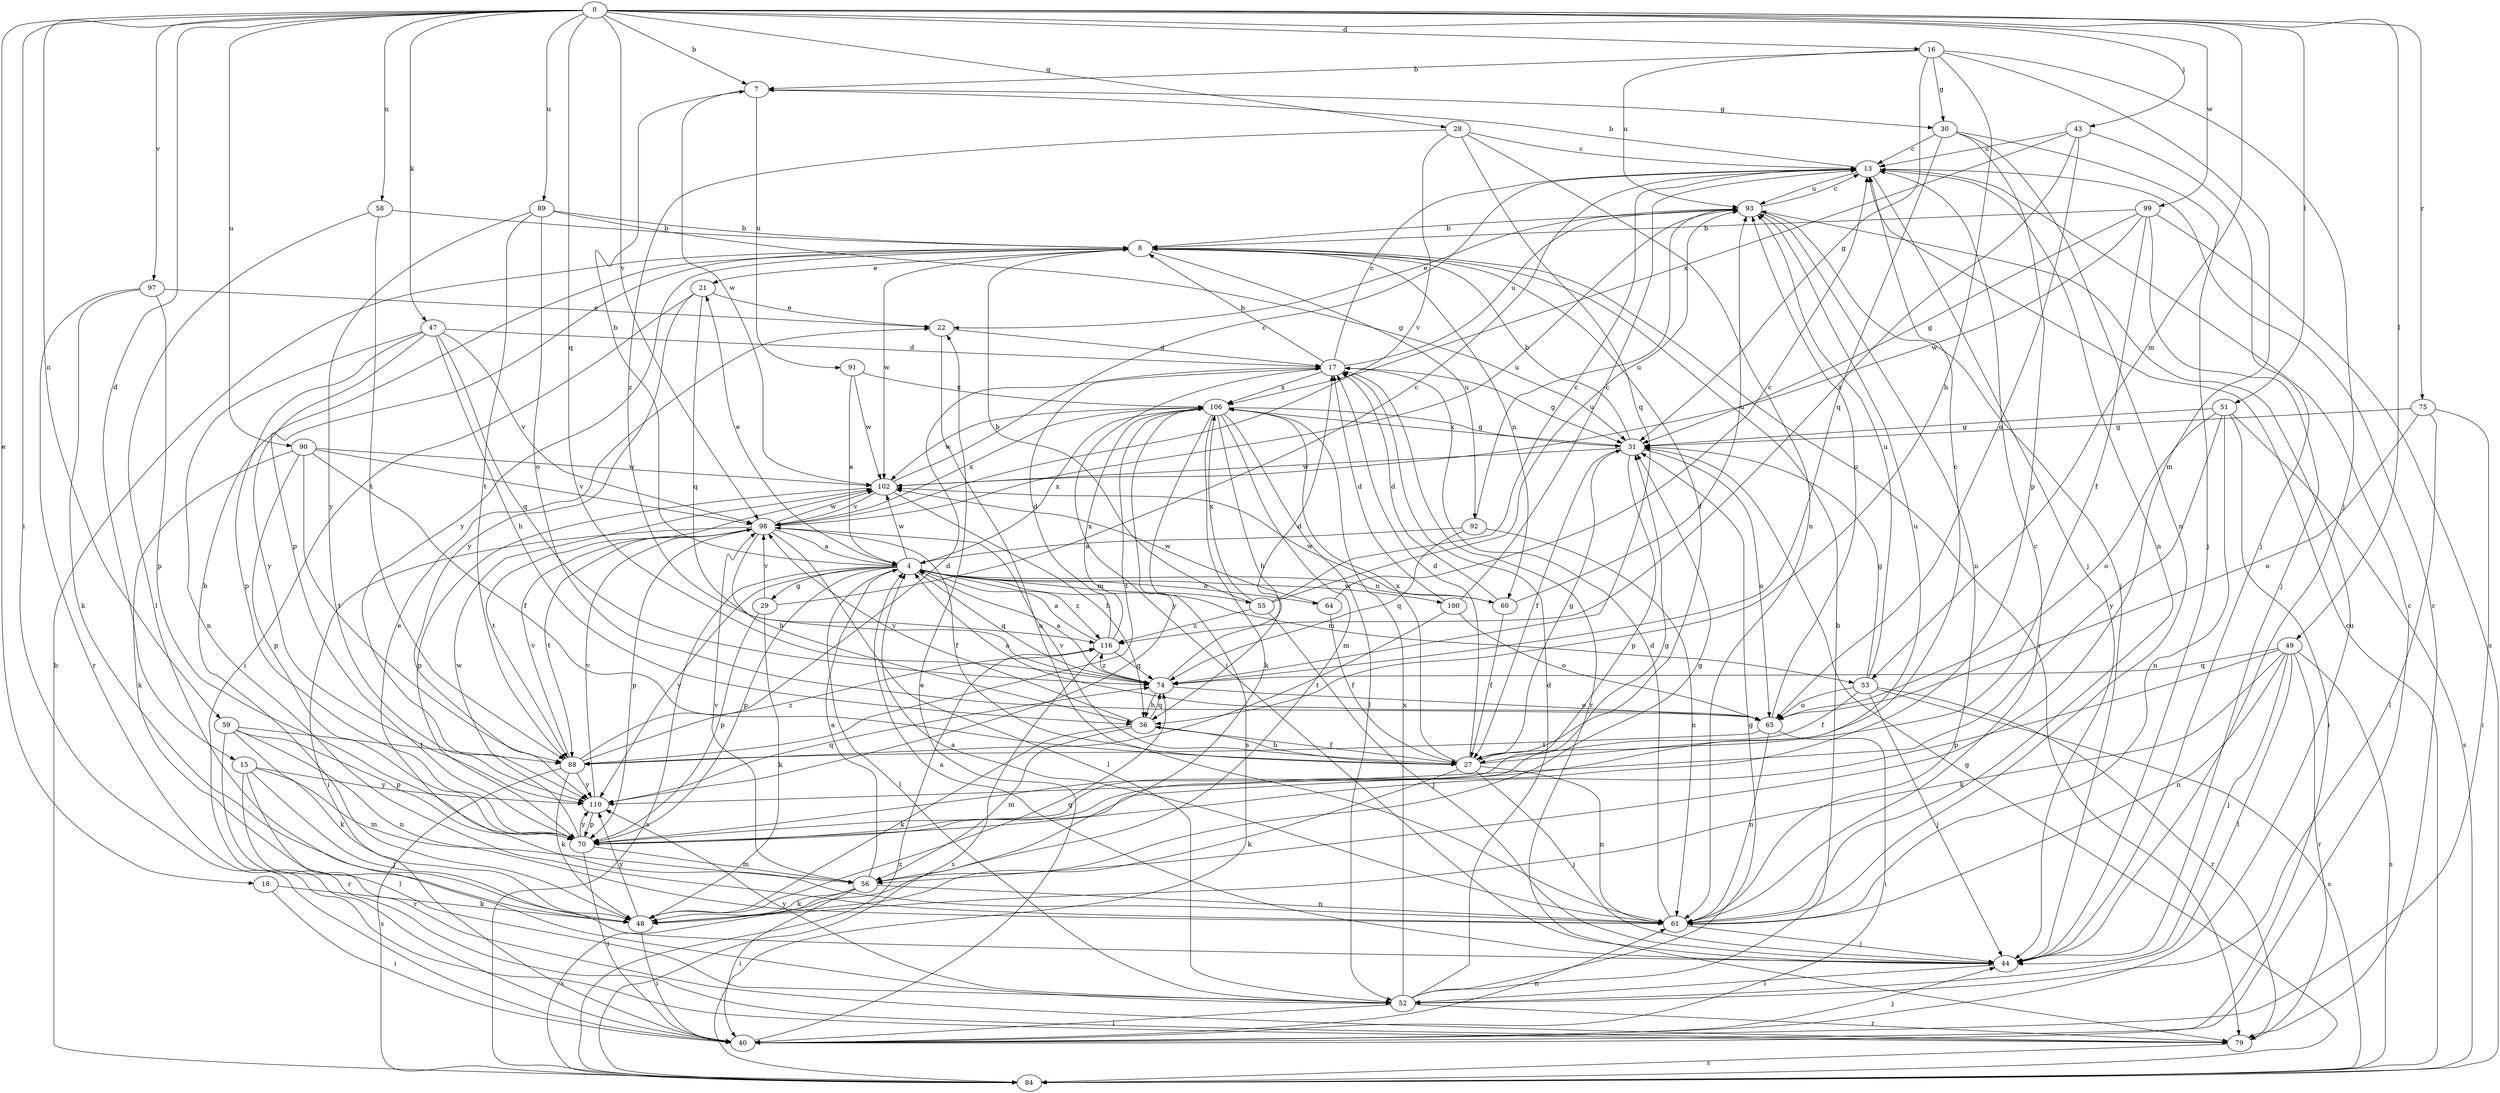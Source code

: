 strict digraph  {
0;
4;
7;
8;
13;
15;
16;
17;
18;
21;
22;
27;
28;
29;
30;
31;
36;
40;
43;
44;
47;
48;
49;
51;
52;
53;
55;
56;
58;
59;
60;
61;
64;
65;
70;
74;
75;
79;
84;
88;
89;
90;
91;
92;
93;
97;
98;
99;
100;
102;
106;
110;
116;
0 -> 7  [label=b];
0 -> 15  [label=d];
0 -> 16  [label=d];
0 -> 18  [label=e];
0 -> 28  [label=g];
0 -> 40  [label=i];
0 -> 43  [label=j];
0 -> 47  [label=k];
0 -> 49  [label=l];
0 -> 51  [label=l];
0 -> 53  [label=m];
0 -> 58  [label=n];
0 -> 59  [label=n];
0 -> 74  [label=q];
0 -> 75  [label=r];
0 -> 89  [label=u];
0 -> 90  [label=u];
0 -> 97  [label=v];
0 -> 98  [label=v];
0 -> 99  [label=w];
4 -> 7  [label=b];
4 -> 21  [label=e];
4 -> 29  [label=g];
4 -> 52  [label=l];
4 -> 53  [label=m];
4 -> 55  [label=m];
4 -> 60  [label=n];
4 -> 64  [label=o];
4 -> 70  [label=p];
4 -> 74  [label=q];
4 -> 84  [label=s];
4 -> 100  [label=w];
4 -> 102  [label=w];
4 -> 106  [label=x];
4 -> 110  [label=y];
4 -> 116  [label=z];
7 -> 30  [label=g];
7 -> 91  [label=u];
7 -> 102  [label=w];
8 -> 21  [label=e];
8 -> 27  [label=f];
8 -> 60  [label=n];
8 -> 70  [label=p];
8 -> 79  [label=r];
8 -> 92  [label=u];
8 -> 102  [label=w];
8 -> 110  [label=y];
13 -> 7  [label=b];
13 -> 44  [label=j];
13 -> 61  [label=n];
13 -> 79  [label=r];
13 -> 93  [label=u];
15 -> 44  [label=j];
15 -> 52  [label=l];
15 -> 56  [label=m];
15 -> 79  [label=r];
15 -> 110  [label=y];
16 -> 7  [label=b];
16 -> 30  [label=g];
16 -> 31  [label=g];
16 -> 36  [label=h];
16 -> 44  [label=j];
16 -> 56  [label=m];
16 -> 93  [label=u];
17 -> 8  [label=b];
17 -> 13  [label=c];
17 -> 31  [label=g];
17 -> 44  [label=j];
17 -> 79  [label=r];
17 -> 93  [label=u];
17 -> 106  [label=x];
18 -> 40  [label=i];
18 -> 48  [label=k];
21 -> 22  [label=e];
21 -> 40  [label=i];
21 -> 74  [label=q];
21 -> 110  [label=y];
22 -> 17  [label=d];
22 -> 61  [label=n];
27 -> 13  [label=c];
27 -> 17  [label=d];
27 -> 31  [label=g];
27 -> 36  [label=h];
27 -> 44  [label=j];
27 -> 48  [label=k];
27 -> 61  [label=n];
27 -> 98  [label=v];
27 -> 106  [label=x];
28 -> 13  [label=c];
28 -> 61  [label=n];
28 -> 74  [label=q];
28 -> 98  [label=v];
28 -> 116  [label=z];
29 -> 13  [label=c];
29 -> 48  [label=k];
29 -> 70  [label=p];
29 -> 98  [label=v];
30 -> 13  [label=c];
30 -> 44  [label=j];
30 -> 61  [label=n];
30 -> 70  [label=p];
30 -> 74  [label=q];
31 -> 8  [label=b];
31 -> 27  [label=f];
31 -> 65  [label=o];
31 -> 70  [label=p];
31 -> 102  [label=w];
31 -> 106  [label=x];
36 -> 27  [label=f];
36 -> 48  [label=k];
36 -> 56  [label=m];
36 -> 74  [label=q];
36 -> 98  [label=v];
40 -> 13  [label=c];
40 -> 22  [label=e];
40 -> 44  [label=j];
40 -> 61  [label=n];
40 -> 93  [label=u];
43 -> 13  [label=c];
43 -> 44  [label=j];
43 -> 65  [label=o];
43 -> 106  [label=x];
43 -> 116  [label=z];
44 -> 4  [label=a];
44 -> 52  [label=l];
47 -> 17  [label=d];
47 -> 36  [label=h];
47 -> 61  [label=n];
47 -> 70  [label=p];
47 -> 74  [label=q];
47 -> 98  [label=v];
47 -> 110  [label=y];
48 -> 8  [label=b];
48 -> 40  [label=i];
48 -> 74  [label=q];
48 -> 110  [label=y];
49 -> 44  [label=j];
49 -> 48  [label=k];
49 -> 52  [label=l];
49 -> 61  [label=n];
49 -> 70  [label=p];
49 -> 74  [label=q];
49 -> 79  [label=r];
49 -> 84  [label=s];
51 -> 31  [label=g];
51 -> 40  [label=i];
51 -> 61  [label=n];
51 -> 65  [label=o];
51 -> 84  [label=s];
51 -> 110  [label=y];
52 -> 8  [label=b];
52 -> 17  [label=d];
52 -> 31  [label=g];
52 -> 40  [label=i];
52 -> 79  [label=r];
52 -> 106  [label=x];
52 -> 110  [label=y];
53 -> 27  [label=f];
53 -> 31  [label=g];
53 -> 44  [label=j];
53 -> 65  [label=o];
53 -> 79  [label=r];
53 -> 84  [label=s];
53 -> 93  [label=u];
55 -> 8  [label=b];
55 -> 13  [label=c];
55 -> 44  [label=j];
55 -> 93  [label=u];
55 -> 106  [label=x];
55 -> 116  [label=z];
56 -> 4  [label=a];
56 -> 31  [label=g];
56 -> 40  [label=i];
56 -> 48  [label=k];
56 -> 61  [label=n];
56 -> 84  [label=s];
56 -> 98  [label=v];
58 -> 8  [label=b];
58 -> 52  [label=l];
58 -> 88  [label=t];
59 -> 48  [label=k];
59 -> 61  [label=n];
59 -> 70  [label=p];
59 -> 79  [label=r];
59 -> 88  [label=t];
60 -> 17  [label=d];
60 -> 27  [label=f];
60 -> 93  [label=u];
60 -> 102  [label=w];
61 -> 4  [label=a];
61 -> 13  [label=c];
61 -> 17  [label=d];
61 -> 22  [label=e];
61 -> 44  [label=j];
64 -> 13  [label=c];
64 -> 27  [label=f];
64 -> 102  [label=w];
65 -> 4  [label=a];
65 -> 40  [label=i];
65 -> 61  [label=n];
65 -> 88  [label=t];
65 -> 93  [label=u];
70 -> 31  [label=g];
70 -> 40  [label=i];
70 -> 56  [label=m];
70 -> 93  [label=u];
70 -> 102  [label=w];
70 -> 110  [label=y];
74 -> 4  [label=a];
74 -> 17  [label=d];
74 -> 36  [label=h];
74 -> 65  [label=o];
74 -> 116  [label=z];
75 -> 31  [label=g];
75 -> 40  [label=i];
75 -> 52  [label=l];
75 -> 65  [label=o];
79 -> 84  [label=s];
84 -> 8  [label=b];
84 -> 13  [label=c];
84 -> 31  [label=g];
84 -> 116  [label=z];
88 -> 17  [label=d];
88 -> 48  [label=k];
88 -> 84  [label=s];
88 -> 98  [label=v];
88 -> 110  [label=y];
88 -> 116  [label=z];
89 -> 8  [label=b];
89 -> 31  [label=g];
89 -> 65  [label=o];
89 -> 88  [label=t];
89 -> 110  [label=y];
90 -> 27  [label=f];
90 -> 48  [label=k];
90 -> 70  [label=p];
90 -> 88  [label=t];
90 -> 98  [label=v];
90 -> 102  [label=w];
91 -> 4  [label=a];
91 -> 102  [label=w];
91 -> 106  [label=x];
92 -> 4  [label=a];
92 -> 61  [label=n];
92 -> 74  [label=q];
92 -> 93  [label=u];
93 -> 8  [label=b];
93 -> 13  [label=c];
93 -> 22  [label=e];
93 -> 44  [label=j];
93 -> 61  [label=n];
97 -> 22  [label=e];
97 -> 48  [label=k];
97 -> 70  [label=p];
97 -> 79  [label=r];
98 -> 4  [label=a];
98 -> 27  [label=f];
98 -> 36  [label=h];
98 -> 40  [label=i];
98 -> 52  [label=l];
98 -> 70  [label=p];
98 -> 88  [label=t];
98 -> 93  [label=u];
98 -> 102  [label=w];
98 -> 106  [label=x];
99 -> 8  [label=b];
99 -> 27  [label=f];
99 -> 31  [label=g];
99 -> 44  [label=j];
99 -> 84  [label=s];
99 -> 102  [label=w];
100 -> 13  [label=c];
100 -> 17  [label=d];
100 -> 65  [label=o];
100 -> 88  [label=t];
102 -> 13  [label=c];
102 -> 36  [label=h];
102 -> 70  [label=p];
102 -> 88  [label=t];
102 -> 98  [label=v];
106 -> 31  [label=g];
106 -> 36  [label=h];
106 -> 48  [label=k];
106 -> 52  [label=l];
106 -> 56  [label=m];
106 -> 84  [label=s];
106 -> 88  [label=t];
106 -> 102  [label=w];
106 -> 110  [label=y];
110 -> 70  [label=p];
110 -> 74  [label=q];
110 -> 98  [label=v];
116 -> 4  [label=a];
116 -> 17  [label=d];
116 -> 74  [label=q];
116 -> 84  [label=s];
116 -> 106  [label=x];
}
